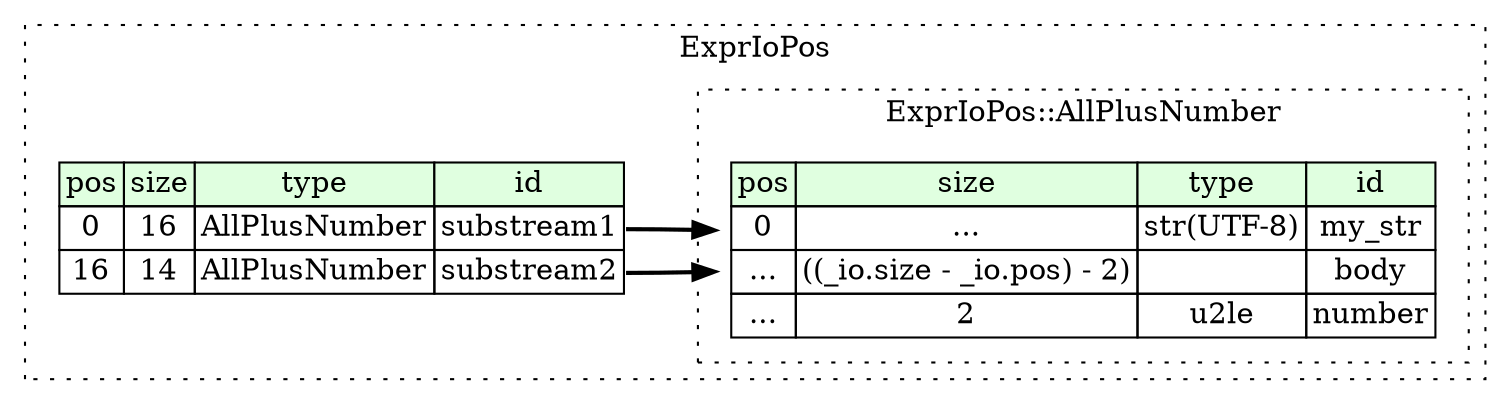 digraph {
	rankdir=LR;
	node [shape=plaintext];
	subgraph cluster__expr_io_pos {
		label="ExprIoPos";
		graph[style=dotted];

		expr_io_pos__seq [label=<<TABLE BORDER="0" CELLBORDER="1" CELLSPACING="0">
			<TR><TD BGCOLOR="#E0FFE0">pos</TD><TD BGCOLOR="#E0FFE0">size</TD><TD BGCOLOR="#E0FFE0">type</TD><TD BGCOLOR="#E0FFE0">id</TD></TR>
			<TR><TD PORT="substream1_pos">0</TD><TD PORT="substream1_size">16</TD><TD>AllPlusNumber</TD><TD PORT="substream1_type">substream1</TD></TR>
			<TR><TD PORT="substream2_pos">16</TD><TD PORT="substream2_size">14</TD><TD>AllPlusNumber</TD><TD PORT="substream2_type">substream2</TD></TR>
		</TABLE>>];
		subgraph cluster__all_plus_number {
			label="ExprIoPos::AllPlusNumber";
			graph[style=dotted];

			all_plus_number__seq [label=<<TABLE BORDER="0" CELLBORDER="1" CELLSPACING="0">
				<TR><TD BGCOLOR="#E0FFE0">pos</TD><TD BGCOLOR="#E0FFE0">size</TD><TD BGCOLOR="#E0FFE0">type</TD><TD BGCOLOR="#E0FFE0">id</TD></TR>
				<TR><TD PORT="my_str_pos">0</TD><TD PORT="my_str_size">...</TD><TD>str(UTF-8)</TD><TD PORT="my_str_type">my_str</TD></TR>
				<TR><TD PORT="body_pos">...</TD><TD PORT="body_size">((_io.size - _io.pos) - 2)</TD><TD></TD><TD PORT="body_type">body</TD></TR>
				<TR><TD PORT="number_pos">...</TD><TD PORT="number_size">2</TD><TD>u2le</TD><TD PORT="number_type">number</TD></TR>
			</TABLE>>];
		}
	}
	expr_io_pos__seq:substream1_type -> all_plus_number__seq [style=bold];
	expr_io_pos__seq:substream2_type -> all_plus_number__seq [style=bold];
}
